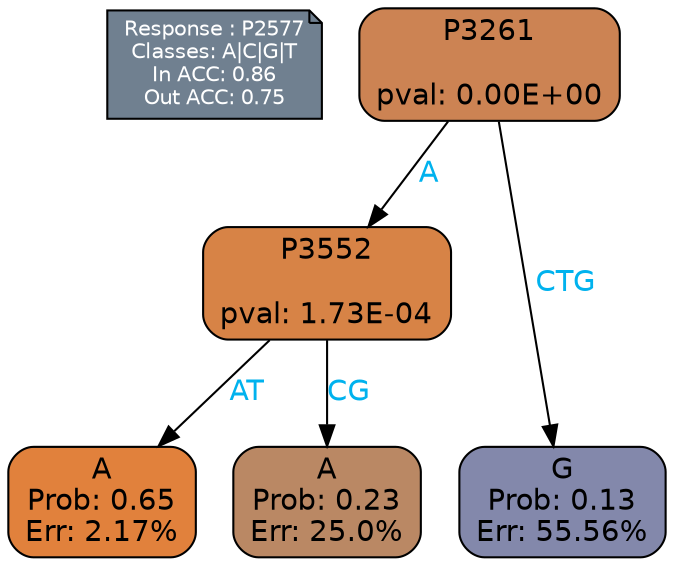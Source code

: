 digraph Tree {
node [shape=box, style="filled, rounded", color="black", fontname=helvetica] ;
graph [ranksep=equally, splines=polylines, bgcolor=transparent, dpi=600] ;
edge [fontname=helvetica] ;
LEGEND [label="Response : P2577
Classes: A|C|G|T
In ACC: 0.86
Out ACC: 0.75
",shape=note,align=left,style=filled,fillcolor="slategray",fontcolor="white",fontsize=10];1 [label="P3261

pval: 0.00E+00", fillcolor="#cc8353"] ;
2 [label="P3552

pval: 1.73E-04", fillcolor="#d78346"] ;
3 [label="A
Prob: 0.65
Err: 2.17%", fillcolor="#e1813c"] ;
4 [label="A
Prob: 0.23
Err: 25.0%", fillcolor="#ba8864"] ;
5 [label="G
Prob: 0.13
Err: 55.56%", fillcolor="#8388ab"] ;
1 -> 2 [label="A",fontcolor=deepskyblue2] ;
1 -> 5 [label="CTG",fontcolor=deepskyblue2] ;
2 -> 3 [label="AT",fontcolor=deepskyblue2] ;
2 -> 4 [label="CG",fontcolor=deepskyblue2] ;
{rank = same; 3;4;5;}{rank = same; LEGEND;1;}}